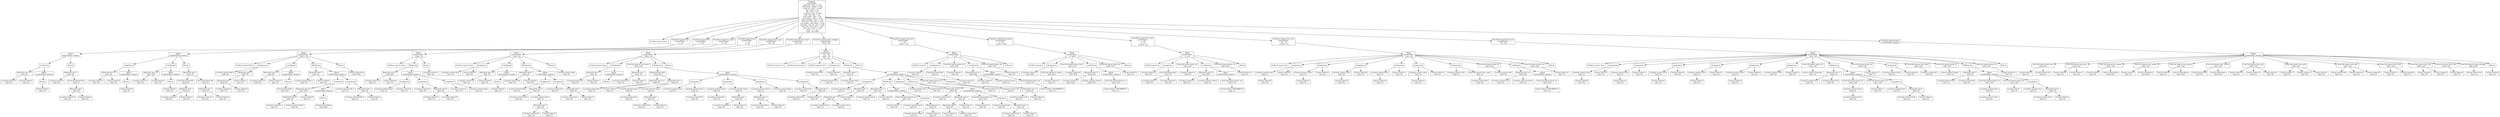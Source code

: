 digraph AST {
1 [shape=box, label="VarDecl name='nums'"];
6 [shape=box, label="Location name='n'\ntype: int"];
7 [shape=box, label="Literal value=1\ntype: int"];
5 [shape=box, label="BinaryOp op='<='\ntype: int"];
5 -> 6;
5 -> 7;
10 [shape=box, label="Literal value=1\ntype: int"];
9 [shape=box, label="Return"];
9 -> 10;
8 [shape=box, label="Block\nsymbolTable: (empty)"];
8 -> 9;
4 [shape=box, label="Conditional"];
4 -> 5;
4 -> 8;
13 [shape=box, label="Location name='n'\ntype: int"];
16 [shape=box, label="Location name='n'\ntype: int"];
17 [shape=box, label="Literal value=1\ntype: int"];
15 [shape=box, label="BinaryOp op='-'\ntype: int"];
15 -> 16;
15 -> 17;
14 [shape=box, label="FuncCall name='fact'\ntype: int"];
14 -> 15;
12 [shape=box, label="BinaryOp op='*'\ntype: int"];
12 -> 13;
12 -> 14;
11 [shape=box, label="Return"];
11 -> 12;
3 [shape=box, label="Block\nsymbolTable: (empty)"];
3 -> 4;
3 -> 11;
2 [shape=box, label="FuncDecl name='fact'\nsymbolTable: \n  n : int"];
2 -> 3;
22 [shape=box, label="Location name='n'\ntype: int"];
23 [shape=box, label="Literal value=0\ntype: int"];
21 [shape=box, label="BinaryOp op='<='\ntype: int"];
21 -> 22;
21 -> 23;
26 [shape=box, label="Literal value=0\ntype: int"];
25 [shape=box, label="Return"];
25 -> 26;
24 [shape=box, label="Block\nsymbolTable: (empty)"];
24 -> 25;
20 [shape=box, label="Conditional"];
20 -> 21;
20 -> 24;
29 [shape=box, label="Location name='n'\ntype: int"];
30 [shape=box, label="Literal value=1\ntype: int"];
28 [shape=box, label="BinaryOp op='=='\ntype: bool"];
28 -> 29;
28 -> 30;
33 [shape=box, label="Literal value=1\ntype: int"];
32 [shape=box, label="Return"];
32 -> 33;
31 [shape=box, label="Block\nsymbolTable: (empty)"];
31 -> 32;
27 [shape=box, label="Conditional"];
27 -> 28;
27 -> 31;
38 [shape=box, label="Location name='n'\ntype: int"];
39 [shape=box, label="Literal value=1\ntype: int"];
37 [shape=box, label="BinaryOp op='-'\ntype: int"];
37 -> 38;
37 -> 39;
36 [shape=box, label="FuncCall name='fib'\ntype: int"];
36 -> 37;
42 [shape=box, label="Location name='n'\ntype: int"];
43 [shape=box, label="Literal value=2\ntype: int"];
41 [shape=box, label="BinaryOp op='-'\ntype: int"];
41 -> 42;
41 -> 43;
40 [shape=box, label="FuncCall name='fib'\ntype: int"];
40 -> 41;
35 [shape=box, label="BinaryOp op='+'\ntype: int"];
35 -> 36;
35 -> 40;
34 [shape=box, label="Return"];
34 -> 35;
19 [shape=box, label="Block\nsymbolTable: (empty)"];
19 -> 20;
19 -> 27;
19 -> 34;
18 [shape=box, label="FuncDecl name='fib'\nsymbolTable: \n  n : int"];
18 -> 19;
46 [shape=box, label="VarDecl name='half_n'"];
48 [shape=box, label="Location name='half_n'\ntype: int"];
51 [shape=box, label="Location name='n'\ntype: int"];
52 [shape=box, label="Literal value=2\ntype: int"];
50 [shape=box, label="BinaryOp op='/'\ntype: int"];
50 -> 51;
50 -> 52;
53 [shape=box, label="Literal value=1\ntype: int"];
49 [shape=box, label="BinaryOp op='+'\ntype: int"];
49 -> 50;
49 -> 53;
47 [shape=box, label="Assignment"];
47 -> 48;
47 -> 49;
56 [shape=box, label="Location name='n'\ntype: int"];
57 [shape=box, label="Literal value=1\ntype: int"];
55 [shape=box, label="BinaryOp op='<='\ntype: int"];
55 -> 56;
55 -> 57;
60 [shape=box, label="Literal value=false\ntype: bool"];
59 [shape=box, label="Return"];
59 -> 60;
58 [shape=box, label="Block\nsymbolTable: (empty)"];
58 -> 59;
54 [shape=box, label="Conditional"];
54 -> 55;
54 -> 58;
63 [shape=box, label="Location name='half_n'\ntype: int"];
64 [shape=box, label="Literal value=1\ntype: int"];
62 [shape=box, label="BinaryOp op='>'\ntype: int"];
62 -> 63;
62 -> 64;
69 [shape=box, label="Location name='n'\ntype: int"];
70 [shape=box, label="Location name='half_n'\ntype: int"];
68 [shape=box, label="BinaryOp op='%'\ntype: int"];
68 -> 69;
68 -> 70;
71 [shape=box, label="Literal value=0\ntype: int"];
67 [shape=box, label="BinaryOp op='=='\ntype: bool"];
67 -> 68;
67 -> 71;
74 [shape=box, label="Literal value=false\ntype: bool"];
73 [shape=box, label="Return"];
73 -> 74;
72 [shape=box, label="Block\nsymbolTable: (empty)"];
72 -> 73;
66 [shape=box, label="Conditional"];
66 -> 67;
66 -> 72;
76 [shape=box, label="Location name='half_n'\ntype: int"];
78 [shape=box, label="Location name='half_n'\ntype: int"];
79 [shape=box, label="Literal value=1\ntype: int"];
77 [shape=box, label="BinaryOp op='-'\ntype: int"];
77 -> 78;
77 -> 79;
75 [shape=box, label="Assignment"];
75 -> 76;
75 -> 77;
65 [shape=box, label="Block\nsymbolTable: (empty)"];
65 -> 66;
65 -> 75;
61 [shape=box, label="WhileLoop"];
61 -> 62;
61 -> 65;
81 [shape=box, label="Literal value=true\ntype: bool"];
80 [shape=box, label="Return"];
80 -> 81;
45 [shape=box, label="Block\nsymbolTable: \n  half_n : int"];
45 -> 46;
45 -> 47;
45 -> 54;
45 -> 61;
45 -> 80;
44 [shape=box, label="FuncDecl name='is_prime'\nsymbolTable: \n  n : int"];
44 -> 45;
84 [shape=box, label="VarDecl name='temp'"];
87 [shape=box, label="Location name='b'\ntype: int"];
88 [shape=box, label="Literal value=0\ntype: int"];
86 [shape=box, label="BinaryOp op='!='\ntype: bool"];
86 -> 87;
86 -> 88;
91 [shape=box, label="Location name='temp'\ntype: int"];
92 [shape=box, label="Location name='b'\ntype: int"];
90 [shape=box, label="Assignment"];
90 -> 91;
90 -> 92;
94 [shape=box, label="Location name='b'\ntype: int"];
96 [shape=box, label="Location name='a'\ntype: int"];
97 [shape=box, label="Location name='b'\ntype: int"];
95 [shape=box, label="BinaryOp op='%'\ntype: int"];
95 -> 96;
95 -> 97;
93 [shape=box, label="Assignment"];
93 -> 94;
93 -> 95;
99 [shape=box, label="Location name='a'\ntype: int"];
100 [shape=box, label="Location name='temp'\ntype: int"];
98 [shape=box, label="Assignment"];
98 -> 99;
98 -> 100;
89 [shape=box, label="Block\nsymbolTable: (empty)"];
89 -> 90;
89 -> 93;
89 -> 98;
85 [shape=box, label="WhileLoop"];
85 -> 86;
85 -> 89;
102 [shape=box, label="Location name='a'\ntype: int"];
101 [shape=box, label="Return"];
101 -> 102;
83 [shape=box, label="Block\nsymbolTable: \n  temp : int"];
83 -> 84;
83 -> 85;
83 -> 101;
82 [shape=box, label="FuncDecl name='gcd'\nsymbolTable: \n  a : int\n  b : int"];
82 -> 83;
105 [shape=box, label="VarDecl name='total'"];
107 [shape=box, label="Location name='total'\ntype: int"];
108 [shape=box, label="Literal value=0\ntype: int"];
106 [shape=box, label="Assignment"];
106 -> 107;
106 -> 108;
111 [shape=box, label="Location name='len'\ntype: int"];
112 [shape=box, label="Literal value=0\ntype: int"];
110 [shape=box, label="BinaryOp op='<='\ntype: int"];
110 -> 111;
110 -> 112;
115 [shape=box, label="Literal value=0\ntype: int"];
114 [shape=box, label="Return"];
114 -> 115;
113 [shape=box, label="Block\nsymbolTable: (empty)"];
113 -> 114;
109 [shape=box, label="Conditional"];
109 -> 110;
109 -> 113;
118 [shape=box, label="Location name='len'\ntype: int"];
119 [shape=box, label="Literal value=0\ntype: int"];
117 [shape=box, label="BinaryOp op='>'\ntype: int"];
117 -> 118;
117 -> 119;
122 [shape=box, label="Location name='total'\ntype: int"];
124 [shape=box, label="Location name='total'\ntype: int"];
127 [shape=box, label="Location name='len'\ntype: int"];
128 [shape=box, label="Literal value=1\ntype: int"];
126 [shape=box, label="BinaryOp op='-'\ntype: int"];
126 -> 127;
126 -> 128;
125 [shape=box, label="Location name='nums'\ntype: int"];
125 -> 126;
123 [shape=box, label="BinaryOp op='+'\ntype: int"];
123 -> 124;
123 -> 125;
121 [shape=box, label="Assignment"];
121 -> 122;
121 -> 123;
130 [shape=box, label="Location name='len'\ntype: int"];
132 [shape=box, label="Location name='len'\ntype: int"];
133 [shape=box, label="Literal value=1\ntype: int"];
131 [shape=box, label="BinaryOp op='-'\ntype: int"];
131 -> 132;
131 -> 133;
129 [shape=box, label="Assignment"];
129 -> 130;
129 -> 131;
120 [shape=box, label="Block\nsymbolTable: (empty)"];
120 -> 121;
120 -> 129;
116 [shape=box, label="WhileLoop"];
116 -> 117;
116 -> 120;
135 [shape=box, label="Location name='total'\ntype: int"];
134 [shape=box, label="Return"];
134 -> 135;
104 [shape=box, label="Block\nsymbolTable: \n  total : int"];
104 -> 105;
104 -> 106;
104 -> 109;
104 -> 116;
104 -> 134;
103 [shape=box, label="FuncDecl name='sum_nums'\nsymbolTable: \n  len : int"];
103 -> 104;
138 [shape=box, label="VarDecl name='temp'"];
141 [shape=box, label="Location name='len'\ntype: int"];
142 [shape=box, label="Literal value=1\ntype: int"];
140 [shape=box, label="BinaryOp op='<'\ntype: int"];
140 -> 141;
140 -> 142;
144 [shape=box, label="Return"];
143 [shape=box, label="Block\nsymbolTable: (empty)"];
143 -> 144;
139 [shape=box, label="Conditional"];
139 -> 140;
139 -> 143;
147 [shape=box, label="Location name='len'\ntype: int"];
148 [shape=box, label="Literal value=1\ntype: int"];
146 [shape=box, label="BinaryOp op='-'\ntype: int"];
146 -> 147;
146 -> 148;
145 [shape=box, label="FuncCall name='sort_nums'\ntype: void"];
145 -> 146;
152 [shape=box, label="Location name='len'\ntype: int"];
153 [shape=box, label="Literal value=1\ntype: int"];
151 [shape=box, label="BinaryOp op='>='\ntype: int"];
151 -> 152;
151 -> 153;
156 [shape=box, label="Location name='len'\ntype: int"];
155 [shape=box, label="Location name='nums'\ntype: int"];
155 -> 156;
159 [shape=box, label="Location name='len'\ntype: int"];
160 [shape=box, label="Literal value=1\ntype: int"];
158 [shape=box, label="BinaryOp op='-'\ntype: int"];
158 -> 159;
158 -> 160;
157 [shape=box, label="Location name='nums'\ntype: int"];
157 -> 158;
154 [shape=box, label="BinaryOp op='<'\ntype: int"];
154 -> 155;
154 -> 157;
150 [shape=box, label="BinaryOp op='&&'\ntype: bool"];
150 -> 151;
150 -> 154;
163 [shape=box, label="Location name='temp'\ntype: int"];
165 [shape=box, label="Location name='len'\ntype: int"];
164 [shape=box, label="Location name='nums'\ntype: int"];
164 -> 165;
162 [shape=box, label="Assignment"];
162 -> 163;
162 -> 164;
168 [shape=box, label="Location name='len'\ntype: int"];
167 [shape=box, label="Location name='nums'\ntype: int"];
167 -> 168;
171 [shape=box, label="Location name='len'\ntype: int"];
172 [shape=box, label="Literal value=1\ntype: int"];
170 [shape=box, label="BinaryOp op='-'\ntype: int"];
170 -> 171;
170 -> 172;
169 [shape=box, label="Location name='nums'\ntype: int"];
169 -> 170;
166 [shape=box, label="Assignment"];
166 -> 167;
166 -> 169;
176 [shape=box, label="Location name='len'\ntype: int"];
177 [shape=box, label="Literal value=1\ntype: int"];
175 [shape=box, label="BinaryOp op='-'\ntype: int"];
175 -> 176;
175 -> 177;
174 [shape=box, label="Location name='nums'\ntype: int"];
174 -> 175;
178 [shape=box, label="Location name='temp'\ntype: int"];
173 [shape=box, label="Assignment"];
173 -> 174;
173 -> 178;
180 [shape=box, label="Location name='len'\ntype: int"];
182 [shape=box, label="Location name='len'\ntype: int"];
183 [shape=box, label="Literal value=1\ntype: int"];
181 [shape=box, label="BinaryOp op='-'\ntype: int"];
181 -> 182;
181 -> 183;
179 [shape=box, label="Assignment"];
179 -> 180;
179 -> 181;
161 [shape=box, label="Block\nsymbolTable: (empty)"];
161 -> 162;
161 -> 166;
161 -> 173;
161 -> 179;
149 [shape=box, label="WhileLoop"];
149 -> 150;
149 -> 161;
184 [shape=box, label="Return"];
137 [shape=box, label="Block\nsymbolTable: \n  temp : int"];
137 -> 138;
137 -> 139;
137 -> 145;
137 -> 149;
137 -> 184;
136 [shape=box, label="FuncDecl name='sort_nums'\nsymbolTable: \n  len : int"];
136 -> 137;
187 [shape=box, label="VarDecl name='row'"];
188 [shape=box, label="VarDecl name='space'"];
189 [shape=box, label="VarDecl name='star'"];
191 [shape=box, label="Location name='row'\ntype: int"];
192 [shape=box, label="Literal value=0\ntype: int"];
190 [shape=box, label="Assignment"];
190 -> 191;
190 -> 192;
195 [shape=box, label="Location name='row'\ntype: int"];
196 [shape=box, label="Location name='base'\ntype: int"];
194 [shape=box, label="BinaryOp op='<'\ntype: int"];
194 -> 195;
194 -> 196;
199 [shape=box, label="Location name='space'\ntype: int"];
202 [shape=box, label="Location name='base'\ntype: int"];
203 [shape=box, label="Location name='row'\ntype: int"];
201 [shape=box, label="BinaryOp op='-'\ntype: int"];
201 -> 202;
201 -> 203;
204 [shape=box, label="Literal value=1\ntype: int"];
200 [shape=box, label="BinaryOp op='-'\ntype: int"];
200 -> 201;
200 -> 204;
198 [shape=box, label="Assignment"];
198 -> 199;
198 -> 200;
207 [shape=box, label="Location name='space'\ntype: int"];
208 [shape=box, label="Literal value=0\ntype: int"];
206 [shape=box, label="BinaryOp op='>'\ntype: int"];
206 -> 207;
206 -> 208;
211 [shape=box, label="Literal value=' '\ntype: str"];
210 [shape=box, label="FuncCall name='print_str'\ntype: void"];
210 -> 211;
213 [shape=box, label="Location name='space'\ntype: int"];
215 [shape=box, label="Location name='space'\ntype: int"];
216 [shape=box, label="Literal value=1\ntype: int"];
214 [shape=box, label="BinaryOp op='-'\ntype: int"];
214 -> 215;
214 -> 216;
212 [shape=box, label="Assignment"];
212 -> 213;
212 -> 214;
209 [shape=box, label="Block\nsymbolTable: (empty)"];
209 -> 210;
209 -> 212;
205 [shape=box, label="WhileLoop"];
205 -> 206;
205 -> 209;
218 [shape=box, label="Location name='star'\ntype: int"];
219 [shape=box, label="Literal value=0\ntype: int"];
217 [shape=box, label="Assignment"];
217 -> 218;
217 -> 219;
222 [shape=box, label="Location name='star'\ntype: int"];
225 [shape=box, label="Literal value=2\ntype: int"];
226 [shape=box, label="Location name='row'\ntype: int"];
224 [shape=box, label="BinaryOp op='*'\ntype: int"];
224 -> 225;
224 -> 226;
227 [shape=box, label="Literal value=1\ntype: int"];
223 [shape=box, label="BinaryOp op='+'\ntype: int"];
223 -> 224;
223 -> 227;
221 [shape=box, label="BinaryOp op='<'\ntype: int"];
221 -> 222;
221 -> 223;
230 [shape=box, label="Literal value='*'\ntype: str"];
229 [shape=box, label="FuncCall name='print_str'\ntype: void"];
229 -> 230;
232 [shape=box, label="Location name='star'\ntype: int"];
234 [shape=box, label="Location name='star'\ntype: int"];
235 [shape=box, label="Literal value=1\ntype: int"];
233 [shape=box, label="BinaryOp op='+'\ntype: int"];
233 -> 234;
233 -> 235;
231 [shape=box, label="Assignment"];
231 -> 232;
231 -> 233;
228 [shape=box, label="Block\nsymbolTable: (empty)"];
228 -> 229;
228 -> 231;
220 [shape=box, label="WhileLoop"];
220 -> 221;
220 -> 228;
237 [shape=box, label="Literal value='\\n'\ntype: str"];
236 [shape=box, label="FuncCall name='print_str'\ntype: void"];
236 -> 237;
239 [shape=box, label="Location name='row'\ntype: int"];
241 [shape=box, label="Location name='row'\ntype: int"];
242 [shape=box, label="Literal value=1\ntype: int"];
240 [shape=box, label="BinaryOp op='+'\ntype: int"];
240 -> 241;
240 -> 242;
238 [shape=box, label="Assignment"];
238 -> 239;
238 -> 240;
197 [shape=box, label="Block\nsymbolTable: (empty)"];
197 -> 198;
197 -> 205;
197 -> 217;
197 -> 220;
197 -> 236;
197 -> 238;
193 [shape=box, label="WhileLoop"];
193 -> 194;
193 -> 197;
243 [shape=box, label="Return"];
186 [shape=box, label="Block\nsymbolTable: \n  row : int\n  space : int\n  star : int"];
186 -> 187;
186 -> 188;
186 -> 189;
186 -> 190;
186 -> 193;
186 -> 243;
185 [shape=box, label="FuncDecl name='draw_triangle'\nsymbolTable: \n  base : int"];
185 -> 186;
246 [shape=box, label="VarDecl name='f'"];
248 [shape=box, label="Location name='f'\ntype: int"];
250 [shape=box, label="Location name='a'\ntype: int"];
249 [shape=box, label="FuncCall name='fact'\ntype: int"];
249 -> 250;
247 [shape=box, label="Assignment"];
247 -> 248;
247 -> 249;
252 [shape=box, label="Location name='f'\ntype: int"];
251 [shape=box, label="FuncCall name='print_int'\ntype: void"];
251 -> 252;
255 [shape=box, label="Location name='f'\ntype: int"];
256 [shape=box, label="Location name='correct'\ntype: int"];
254 [shape=box, label="BinaryOp op='!='\ntype: bool"];
254 -> 255;
254 -> 256;
259 [shape=box, label="Literal value=' INCORRECT!'\ntype: str"];
258 [shape=box, label="FuncCall name='print_str'\ntype: void"];
258 -> 259;
257 [shape=box, label="Block\nsymbolTable: (empty)"];
257 -> 258;
253 [shape=box, label="Conditional"];
253 -> 254;
253 -> 257;
261 [shape=box, label="Literal value='\\n'\ntype: str"];
260 [shape=box, label="FuncCall name='print_str'\ntype: void"];
260 -> 261;
262 [shape=box, label="Return"];
245 [shape=box, label="Block\nsymbolTable: \n  f : int"];
245 -> 246;
245 -> 247;
245 -> 251;
245 -> 253;
245 -> 260;
245 -> 262;
244 [shape=box, label="FuncDecl name='test_fact'\nsymbolTable: \n  a : int\n  correct : int"];
244 -> 245;
265 [shape=box, label="VarDecl name='p'"];
267 [shape=box, label="Location name='p'\ntype: bool"];
269 [shape=box, label="Location name='a'\ntype: int"];
268 [shape=box, label="FuncCall name='is_prime'\ntype: bool"];
268 -> 269;
266 [shape=box, label="Assignment"];
266 -> 267;
266 -> 268;
271 [shape=box, label="Location name='p'\ntype: bool"];
270 [shape=box, label="FuncCall name='print_bool'\ntype: void"];
270 -> 271;
274 [shape=box, label="Location name='p'\ntype: bool"];
275 [shape=box, label="Location name='correct'\ntype: bool"];
273 [shape=box, label="BinaryOp op='!='\ntype: bool"];
273 -> 274;
273 -> 275;
278 [shape=box, label="Literal value=' INCORRECT!'\ntype: str"];
277 [shape=box, label="FuncCall name='print_str'\ntype: void"];
277 -> 278;
276 [shape=box, label="Block\nsymbolTable: (empty)"];
276 -> 277;
272 [shape=box, label="Conditional"];
272 -> 273;
272 -> 276;
280 [shape=box, label="Literal value='\\n'\ntype: str"];
279 [shape=box, label="FuncCall name='print_str'\ntype: void"];
279 -> 280;
281 [shape=box, label="Return"];
264 [shape=box, label="Block\nsymbolTable: \n  p : bool"];
264 -> 265;
264 -> 266;
264 -> 270;
264 -> 272;
264 -> 279;
264 -> 281;
263 [shape=box, label="FuncDecl name='test_prime'\nsymbolTable: \n  a : int\n  correct : bool"];
263 -> 264;
284 [shape=box, label="VarDecl name='g'"];
286 [shape=box, label="Location name='g'\ntype: int"];
288 [shape=box, label="Location name='a'\ntype: int"];
289 [shape=box, label="Location name='b'\ntype: int"];
287 [shape=box, label="FuncCall name='gcd'\ntype: int"];
287 -> 288;
287 -> 289;
285 [shape=box, label="Assignment"];
285 -> 286;
285 -> 287;
291 [shape=box, label="Location name='g'\ntype: int"];
290 [shape=box, label="FuncCall name='print_int'\ntype: void"];
290 -> 291;
294 [shape=box, label="Location name='g'\ntype: int"];
295 [shape=box, label="Location name='correct'\ntype: int"];
293 [shape=box, label="BinaryOp op='!='\ntype: bool"];
293 -> 294;
293 -> 295;
298 [shape=box, label="Literal value=' INCORRECT!'\ntype: str"];
297 [shape=box, label="FuncCall name='print_str'\ntype: void"];
297 -> 298;
296 [shape=box, label="Block\nsymbolTable: (empty)"];
296 -> 297;
292 [shape=box, label="Conditional"];
292 -> 293;
292 -> 296;
300 [shape=box, label="Literal value='\\n'\ntype: str"];
299 [shape=box, label="FuncCall name='print_str'\ntype: void"];
299 -> 300;
301 [shape=box, label="Return"];
283 [shape=box, label="Block\nsymbolTable: \n  g : int"];
283 -> 284;
283 -> 285;
283 -> 290;
283 -> 292;
283 -> 299;
283 -> 301;
282 [shape=box, label="FuncDecl name='test_gcd'\nsymbolTable: \n  a : int\n  b : int\n  correct : int"];
282 -> 283;
304 [shape=box, label="VarDecl name='sum'"];
307 [shape=box, label="Literal value=0\ntype: int"];
306 [shape=box, label="Location name='nums'\ntype: int"];
306 -> 307;
308 [shape=box, label="Literal value=5\ntype: int"];
305 [shape=box, label="Assignment"];
305 -> 306;
305 -> 308;
311 [shape=box, label="Literal value=1\ntype: int"];
310 [shape=box, label="Location name='nums'\ntype: int"];
310 -> 311;
312 [shape=box, label="Literal value=3\ntype: int"];
309 [shape=box, label="Assignment"];
309 -> 310;
309 -> 312;
315 [shape=box, label="Literal value=2\ntype: int"];
314 [shape=box, label="Location name='nums'\ntype: int"];
314 -> 315;
316 [shape=box, label="Literal value=8\ntype: int"];
313 [shape=box, label="Assignment"];
313 -> 314;
313 -> 316;
319 [shape=box, label="Literal value=3\ntype: int"];
318 [shape=box, label="Location name='nums'\ntype: int"];
318 -> 319;
320 [shape=box, label="Literal value=1\ntype: int"];
317 [shape=box, label="Assignment"];
317 -> 318;
317 -> 320;
323 [shape=box, label="Literal value=4\ntype: int"];
322 [shape=box, label="Location name='nums'\ntype: int"];
322 -> 323;
324 [shape=box, label="Literal value=4\ntype: int"];
321 [shape=box, label="Assignment"];
321 -> 322;
321 -> 324;
326 [shape=box, label="Location name='sum'\ntype: int"];
328 [shape=box, label="Location name='len'\ntype: int"];
327 [shape=box, label="FuncCall name='sum_nums'\ntype: int"];
327 -> 328;
325 [shape=box, label="Assignment"];
325 -> 326;
325 -> 327;
330 [shape=box, label="Location name='sum'\ntype: int"];
329 [shape=box, label="FuncCall name='print_int'\ntype: void"];
329 -> 330;
333 [shape=box, label="Location name='sum'\ntype: int"];
334 [shape=box, label="Location name='correct'\ntype: int"];
332 [shape=box, label="BinaryOp op='!='\ntype: bool"];
332 -> 333;
332 -> 334;
337 [shape=box, label="Literal value=' INCORRECT!'\ntype: str"];
336 [shape=box, label="FuncCall name='print_str'\ntype: void"];
336 -> 337;
335 [shape=box, label="Block\nsymbolTable: (empty)"];
335 -> 336;
331 [shape=box, label="Conditional"];
331 -> 332;
331 -> 335;
339 [shape=box, label="Literal value='\\n'\ntype: str"];
338 [shape=box, label="FuncCall name='print_str'\ntype: void"];
338 -> 339;
340 [shape=box, label="Return"];
303 [shape=box, label="Block\nsymbolTable: \n  sum : int"];
303 -> 304;
303 -> 305;
303 -> 309;
303 -> 313;
303 -> 317;
303 -> 321;
303 -> 325;
303 -> 329;
303 -> 331;
303 -> 338;
303 -> 340;
302 [shape=box, label="FuncDecl name='test_sum'\nsymbolTable: \n  len : int\n  correct : int"];
302 -> 303;
343 [shape=box, label="VarDecl name='start'"];
346 [shape=box, label="Literal value=0\ntype: int"];
345 [shape=box, label="Location name='nums'\ntype: int"];
345 -> 346;
347 [shape=box, label="Literal value=5\ntype: int"];
344 [shape=box, label="Assignment"];
344 -> 345;
344 -> 347;
350 [shape=box, label="Literal value=1\ntype: int"];
349 [shape=box, label="Location name='nums'\ntype: int"];
349 -> 350;
351 [shape=box, label="Literal value=3\ntype: int"];
348 [shape=box, label="Assignment"];
348 -> 349;
348 -> 351;
354 [shape=box, label="Literal value=2\ntype: int"];
353 [shape=box, label="Location name='nums'\ntype: int"];
353 -> 354;
355 [shape=box, label="Literal value=8\ntype: int"];
352 [shape=box, label="Assignment"];
352 -> 353;
352 -> 355;
358 [shape=box, label="Literal value=3\ntype: int"];
357 [shape=box, label="Location name='nums'\ntype: int"];
357 -> 358;
359 [shape=box, label="Literal value=1\ntype: int"];
356 [shape=box, label="Assignment"];
356 -> 357;
356 -> 359;
362 [shape=box, label="Literal value=4\ntype: int"];
361 [shape=box, label="Location name='nums'\ntype: int"];
361 -> 362;
363 [shape=box, label="Literal value=4\ntype: int"];
360 [shape=box, label="Assignment"];
360 -> 361;
360 -> 363;
365 [shape=box, label="Location name='start'\ntype: int"];
366 [shape=box, label="Literal value=0\ntype: int"];
364 [shape=box, label="Assignment"];
364 -> 365;
364 -> 366;
368 [shape=box, label="Literal value='Unsorted: '\ntype: str"];
367 [shape=box, label="FuncCall name='print_str'\ntype: void"];
367 -> 368;
371 [shape=box, label="Location name='start'\ntype: int"];
372 [shape=box, label="Location name='len'\ntype: int"];
370 [shape=box, label="BinaryOp op='<'\ntype: int"];
370 -> 371;
370 -> 372;
376 [shape=box, label="Location name='start'\ntype: int"];
375 [shape=box, label="Location name='nums'\ntype: int"];
375 -> 376;
374 [shape=box, label="FuncCall name='print_int'\ntype: void"];
374 -> 375;
378 [shape=box, label="Literal value=' '\ntype: str"];
377 [shape=box, label="FuncCall name='print_str'\ntype: void"];
377 -> 378;
380 [shape=box, label="Location name='start'\ntype: int"];
382 [shape=box, label="Location name='start'\ntype: int"];
383 [shape=box, label="Literal value=1\ntype: int"];
381 [shape=box, label="BinaryOp op='+'\ntype: int"];
381 -> 382;
381 -> 383;
379 [shape=box, label="Assignment"];
379 -> 380;
379 -> 381;
373 [shape=box, label="Block\nsymbolTable: (empty)"];
373 -> 374;
373 -> 377;
373 -> 379;
369 [shape=box, label="WhileLoop"];
369 -> 370;
369 -> 373;
385 [shape=box, label="Literal value='\\n'\ntype: str"];
384 [shape=box, label="FuncCall name='print_str'\ntype: void"];
384 -> 385;
387 [shape=box, label="Location name='start'\ntype: int"];
388 [shape=box, label="Literal value=0\ntype: int"];
386 [shape=box, label="Assignment"];
386 -> 387;
386 -> 388;
390 [shape=box, label="Location name='len'\ntype: int"];
389 [shape=box, label="FuncCall name='sort_nums'\ntype: void"];
389 -> 390;
392 [shape=box, label="Literal value='Sorted: '\ntype: str"];
391 [shape=box, label="FuncCall name='print_str'\ntype: void"];
391 -> 392;
395 [shape=box, label="Location name='start'\ntype: int"];
396 [shape=box, label="Location name='len'\ntype: int"];
394 [shape=box, label="BinaryOp op='<'\ntype: int"];
394 -> 395;
394 -> 396;
400 [shape=box, label="Location name='start'\ntype: int"];
399 [shape=box, label="Location name='nums'\ntype: int"];
399 -> 400;
398 [shape=box, label="FuncCall name='print_int'\ntype: void"];
398 -> 399;
402 [shape=box, label="Literal value=' '\ntype: str"];
401 [shape=box, label="FuncCall name='print_str'\ntype: void"];
401 -> 402;
404 [shape=box, label="Location name='start'\ntype: int"];
406 [shape=box, label="Location name='start'\ntype: int"];
407 [shape=box, label="Literal value=1\ntype: int"];
405 [shape=box, label="BinaryOp op='+'\ntype: int"];
405 -> 406;
405 -> 407;
403 [shape=box, label="Assignment"];
403 -> 404;
403 -> 405;
397 [shape=box, label="Block\nsymbolTable: (empty)"];
397 -> 398;
397 -> 401;
397 -> 403;
393 [shape=box, label="WhileLoop"];
393 -> 394;
393 -> 397;
409 [shape=box, label="Literal value='\\n'\ntype: str"];
408 [shape=box, label="FuncCall name='print_str'\ntype: void"];
408 -> 409;
410 [shape=box, label="Return"];
342 [shape=box, label="Block\nsymbolTable: \n  start : int"];
342 -> 343;
342 -> 344;
342 -> 348;
342 -> 352;
342 -> 356;
342 -> 360;
342 -> 364;
342 -> 367;
342 -> 369;
342 -> 384;
342 -> 386;
342 -> 389;
342 -> 391;
342 -> 393;
342 -> 408;
342 -> 410;
341 [shape=box, label="FuncDecl name='test_sort'\nsymbolTable: \n  len : int"];
341 -> 342;
414 [shape=box, label="Literal value=5\ntype: int"];
415 [shape=box, label="Literal value=120\ntype: int"];
413 [shape=box, label="FuncCall name='test_fact'\ntype: void"];
413 -> 414;
413 -> 415;
417 [shape=box, label="Literal value=0\ntype: int"];
418 [shape=box, label="Literal value=1\ntype: int"];
416 [shape=box, label="FuncCall name='test_fact'\ntype: void"];
416 -> 417;
416 -> 418;
420 [shape=box, label="Literal value=1\ntype: int"];
421 [shape=box, label="Literal value=false\ntype: bool"];
419 [shape=box, label="FuncCall name='test_prime'\ntype: void"];
419 -> 420;
419 -> 421;
423 [shape=box, label="Literal value=7\ntype: int"];
424 [shape=box, label="Literal value=true\ntype: bool"];
422 [shape=box, label="FuncCall name='test_prime'\ntype: void"];
422 -> 423;
422 -> 424;
426 [shape=box, label="Literal value=8\ntype: int"];
427 [shape=box, label="Literal value=false\ntype: bool"];
425 [shape=box, label="FuncCall name='test_prime'\ntype: void"];
425 -> 426;
425 -> 427;
429 [shape=box, label="Literal value=100\ntype: int"];
430 [shape=box, label="Literal value=false\ntype: bool"];
428 [shape=box, label="FuncCall name='test_prime'\ntype: void"];
428 -> 429;
428 -> 430;
432 [shape=box, label="Literal value=10\ntype: int"];
433 [shape=box, label="Literal value=15\ntype: int"];
434 [shape=box, label="Literal value=5\ntype: int"];
431 [shape=box, label="FuncCall name='test_gcd'\ntype: void"];
431 -> 432;
431 -> 433;
431 -> 434;
436 [shape=box, label="Literal value=17\ntype: int"];
437 [shape=box, label="Literal value=13\ntype: int"];
438 [shape=box, label="Literal value=1\ntype: int"];
435 [shape=box, label="FuncCall name='test_gcd'\ntype: void"];
435 -> 436;
435 -> 437;
435 -> 438;
440 [shape=box, label="Literal value=100\ntype: int"];
441 [shape=box, label="Literal value=25\ntype: int"];
442 [shape=box, label="Literal value=25\ntype: int"];
439 [shape=box, label="FuncCall name='test_gcd'\ntype: void"];
439 -> 440;
439 -> 441;
439 -> 442;
444 [shape=box, label="Literal value=5\ntype: int"];
445 [shape=box, label="Literal value=21\ntype: int"];
443 [shape=box, label="FuncCall name='test_sum'\ntype: void"];
443 -> 444;
443 -> 445;
447 [shape=box, label="Literal value=0\ntype: int"];
448 [shape=box, label="Literal value=0\ntype: int"];
446 [shape=box, label="FuncCall name='test_sum'\ntype: void"];
446 -> 447;
446 -> 448;
450 [shape=box, label="Literal value=4\ntype: int"];
449 [shape=box, label="FuncCall name='test_sort'\ntype: void"];
449 -> 450;
452 [shape=box, label="Literal value=100\ntype: int"];
451 [shape=box, label="FuncCall name='draw_triangle'\ntype: void"];
451 -> 452;
454 [shape=box, label="Literal value=0\ntype: int"];
453 [shape=box, label="Return"];
453 -> 454;
412 [shape=box, label="Block\nsymbolTable: (empty)"];
412 -> 413;
412 -> 416;
412 -> 419;
412 -> 422;
412 -> 425;
412 -> 428;
412 -> 431;
412 -> 435;
412 -> 439;
412 -> 443;
412 -> 446;
412 -> 449;
412 -> 451;
412 -> 453;
411 [shape=box, label="FuncDecl name='main'\nsymbolTable: (empty)"];
411 -> 412;
0 [shape=box, label="Program\nsymbolTable: \n  print_int : (int) -> void\n  print_bool : (bool) -> void\n  print_str : (str) -> void\n  fact : (int) -> int\n  fib : (int) -> int\n  is_prime : (int) -> bool\n  gcd : (int, int) -> int\n  sum_nums : (int) -> int\n  sort_nums : (int) -> void\n  draw_triangle : (int) -> void\n  test_fact : (int, int) -> void\n  test_prime : (int, bool) -> void\n  test_gcd : (int, int, int) -> void\n  test_sum : (int, int) -> void\n  test_sort : (int) -> void\n  main : () -> int\n  nums : int [100]"];
0 -> 1;
0 -> 2;
0 -> 18;
0 -> 44;
0 -> 82;
0 -> 103;
0 -> 136;
0 -> 185;
0 -> 244;
0 -> 263;
0 -> 282;
0 -> 302;
0 -> 341;
0 -> 411;
}
